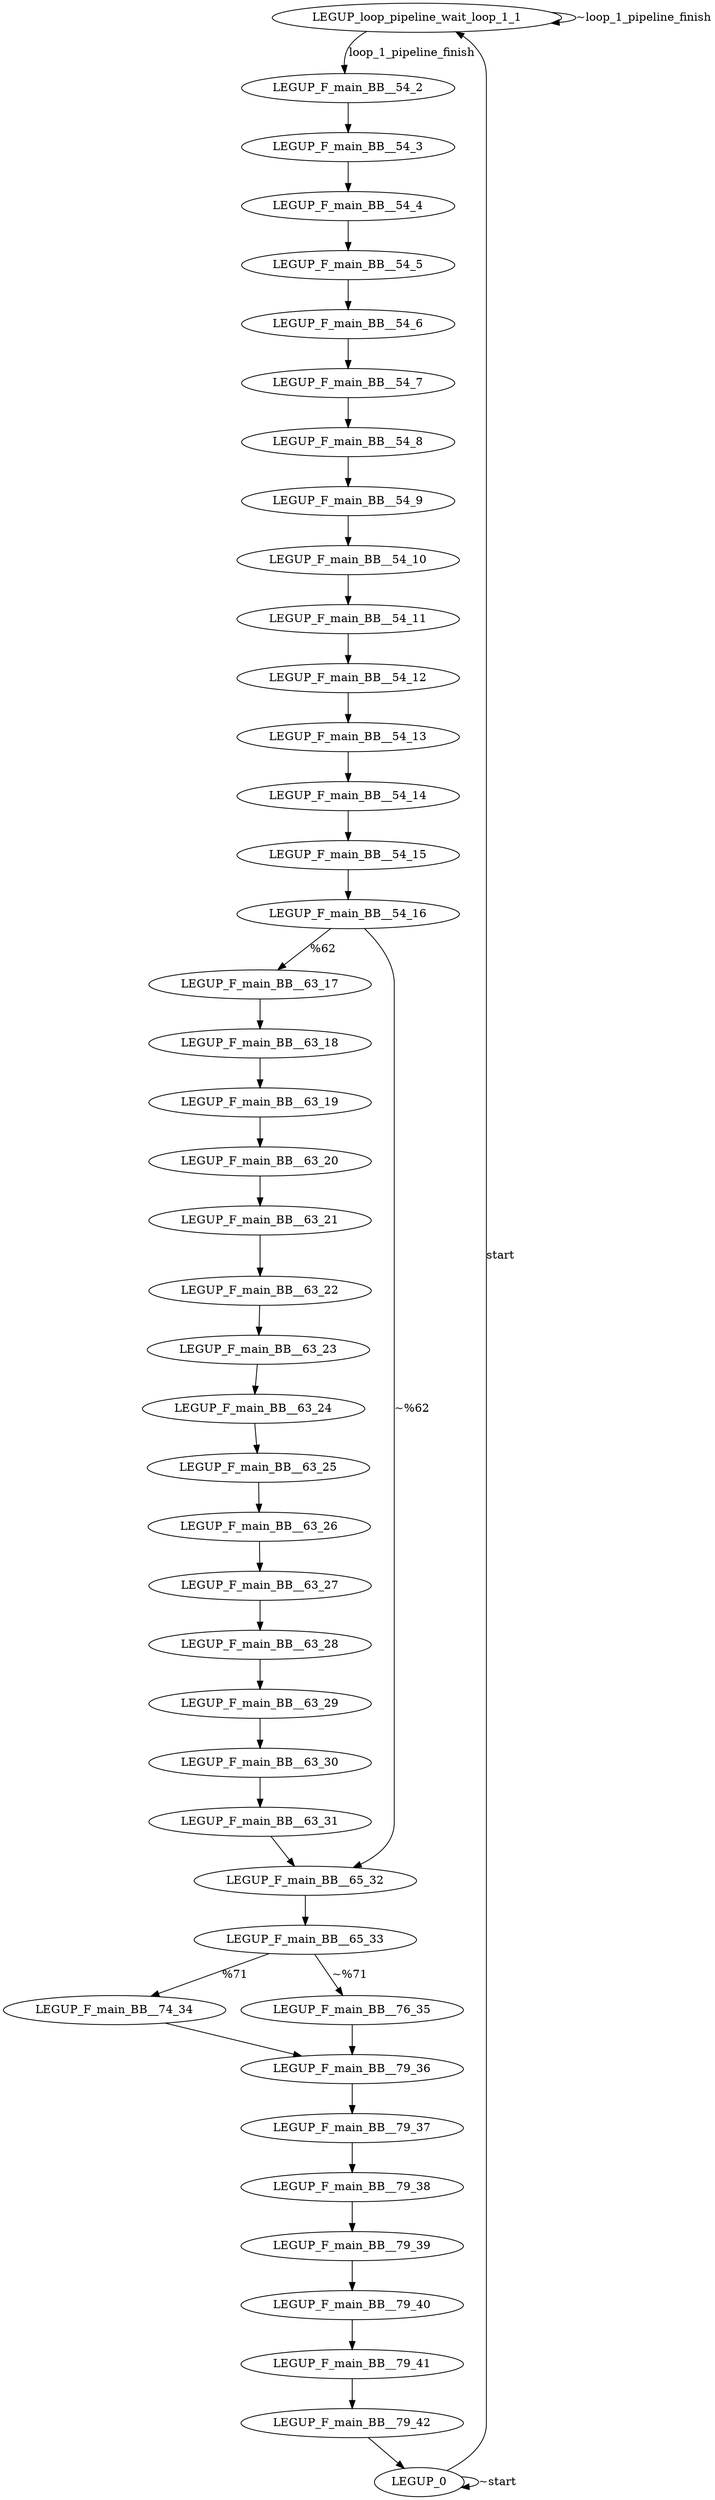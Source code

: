 digraph {
Node0x3e765a0[label="LEGUP_loop_pipeline_wait_loop_1_1"];
Node0x3e76400[label="LEGUP_0"];
Node0x3e76400 -> Node0x3e765a0[label="start"];
Node0x3e76400 -> Node0x3e76400[label="~start"];
Node0x3e76720[label="LEGUP_F_main_BB__54_2"];
Node0x3e765a0 -> Node0x3e76720[label="loop_1_pipeline_finish"];
Node0x3e765a0 -> Node0x3e765a0[label="~loop_1_pipeline_finish"];
Node0x3ecc4a0[label="LEGUP_F_main_BB__54_3"];
Node0x3e76720 -> Node0x3ecc4a0;
Node0x3ecc570[label="LEGUP_F_main_BB__54_4"];
Node0x3ecc4a0 -> Node0x3ecc570;
Node0x3ecde50[label="LEGUP_F_main_BB__54_5"];
Node0x3ecc570 -> Node0x3ecde50;
Node0x3ecdf20[label="LEGUP_F_main_BB__54_6"];
Node0x3ecde50 -> Node0x3ecdf20;
Node0x3ecdff0[label="LEGUP_F_main_BB__54_7"];
Node0x3ecdf20 -> Node0x3ecdff0;
Node0x3ece0c0[label="LEGUP_F_main_BB__54_8"];
Node0x3ecdff0 -> Node0x3ece0c0;
Node0x3ece1c0[label="LEGUP_F_main_BB__54_9"];
Node0x3ece0c0 -> Node0x3ece1c0;
Node0x3ece2c0[label="LEGUP_F_main_BB__54_10"];
Node0x3ece1c0 -> Node0x3ece2c0;
Node0x3ece3c0[label="LEGUP_F_main_BB__54_11"];
Node0x3ece2c0 -> Node0x3ece3c0;
Node0x3ece4c0[label="LEGUP_F_main_BB__54_12"];
Node0x3ece3c0 -> Node0x3ece4c0;
Node0x3ece5c0[label="LEGUP_F_main_BB__54_13"];
Node0x3ece4c0 -> Node0x3ece5c0;
Node0x3ece6c0[label="LEGUP_F_main_BB__54_14"];
Node0x3ece5c0 -> Node0x3ece6c0;
Node0x3ece7c0[label="LEGUP_F_main_BB__54_15"];
Node0x3ece6c0 -> Node0x3ece7c0;
Node0x3ece8c0[label="LEGUP_F_main_BB__54_16"];
Node0x3ece7c0 -> Node0x3ece8c0;
Node0x3e768a0[label="LEGUP_F_main_BB__63_17"];
Node0x3ece8c0 -> Node0x3e768a0[label="%62"];
Node0x3e76a20[label="LEGUP_F_main_BB__65_32"];
Node0x3ece8c0 -> Node0x3e76a20[label="~%62"];
Node0x3ecec10[label="LEGUP_F_main_BB__63_18"];
Node0x3e768a0 -> Node0x3ecec10;
Node0x3ecece0[label="LEGUP_F_main_BB__63_19"];
Node0x3ecec10 -> Node0x3ecece0;
Node0x3ecedb0[label="LEGUP_F_main_BB__63_20"];
Node0x3ecece0 -> Node0x3ecedb0;
Node0x3ecee80[label="LEGUP_F_main_BB__63_21"];
Node0x3ecedb0 -> Node0x3ecee80;
Node0x3ecef50[label="LEGUP_F_main_BB__63_22"];
Node0x3ecee80 -> Node0x3ecef50;
Node0x3ecf020[label="LEGUP_F_main_BB__63_23"];
Node0x3ecef50 -> Node0x3ecf020;
Node0x3ecf120[label="LEGUP_F_main_BB__63_24"];
Node0x3ecf020 -> Node0x3ecf120;
Node0x3ecf220[label="LEGUP_F_main_BB__63_25"];
Node0x3ecf120 -> Node0x3ecf220;
Node0x3ecf320[label="LEGUP_F_main_BB__63_26"];
Node0x3ecf220 -> Node0x3ecf320;
Node0x3ecf420[label="LEGUP_F_main_BB__63_27"];
Node0x3ecf320 -> Node0x3ecf420;
Node0x3ecf520[label="LEGUP_F_main_BB__63_28"];
Node0x3ecf420 -> Node0x3ecf520;
Node0x3ecf620[label="LEGUP_F_main_BB__63_29"];
Node0x3ecf520 -> Node0x3ecf620;
Node0x3ecf720[label="LEGUP_F_main_BB__63_30"];
Node0x3ecf620 -> Node0x3ecf720;
Node0x3ecf820[label="LEGUP_F_main_BB__63_31"];
Node0x3ecf720 -> Node0x3ecf820;
Node0x3ecf820 -> Node0x3e76a20;
Node0x3ecf9f0[label="LEGUP_F_main_BB__65_33"];
Node0x3e76a20 -> Node0x3ecf9f0;
Node0x3e76ba0[label="LEGUP_F_main_BB__74_34"];
Node0x3ecf9f0 -> Node0x3e76ba0[label="%71"];
Node0x3e76d20[label="LEGUP_F_main_BB__76_35"];
Node0x3ecf9f0 -> Node0x3e76d20[label="~%71"];
Node0x3e76ea0[label="LEGUP_F_main_BB__79_36"];
Node0x3e76ba0 -> Node0x3e76ea0;
Node0x3e76d20 -> Node0x3e76ea0;
Node0x3ecc320[label="LEGUP_F_main_BB__79_37"];
Node0x3e76ea0 -> Node0x3ecc320;
Node0x3ecce30[label="LEGUP_F_main_BB__79_38"];
Node0x3ecc320 -> Node0x3ecce30;
Node0x3eccf30[label="LEGUP_F_main_BB__79_39"];
Node0x3ecce30 -> Node0x3eccf30;
Node0x3ecd030[label="LEGUP_F_main_BB__79_40"];
Node0x3eccf30 -> Node0x3ecd030;
Node0x3ecd130[label="LEGUP_F_main_BB__79_41"];
Node0x3ecd030 -> Node0x3ecd130;
Node0x3ecd230[label="LEGUP_F_main_BB__79_42"];
Node0x3ecd130 -> Node0x3ecd230;
Node0x3ecd230 -> Node0x3e76400;
}
